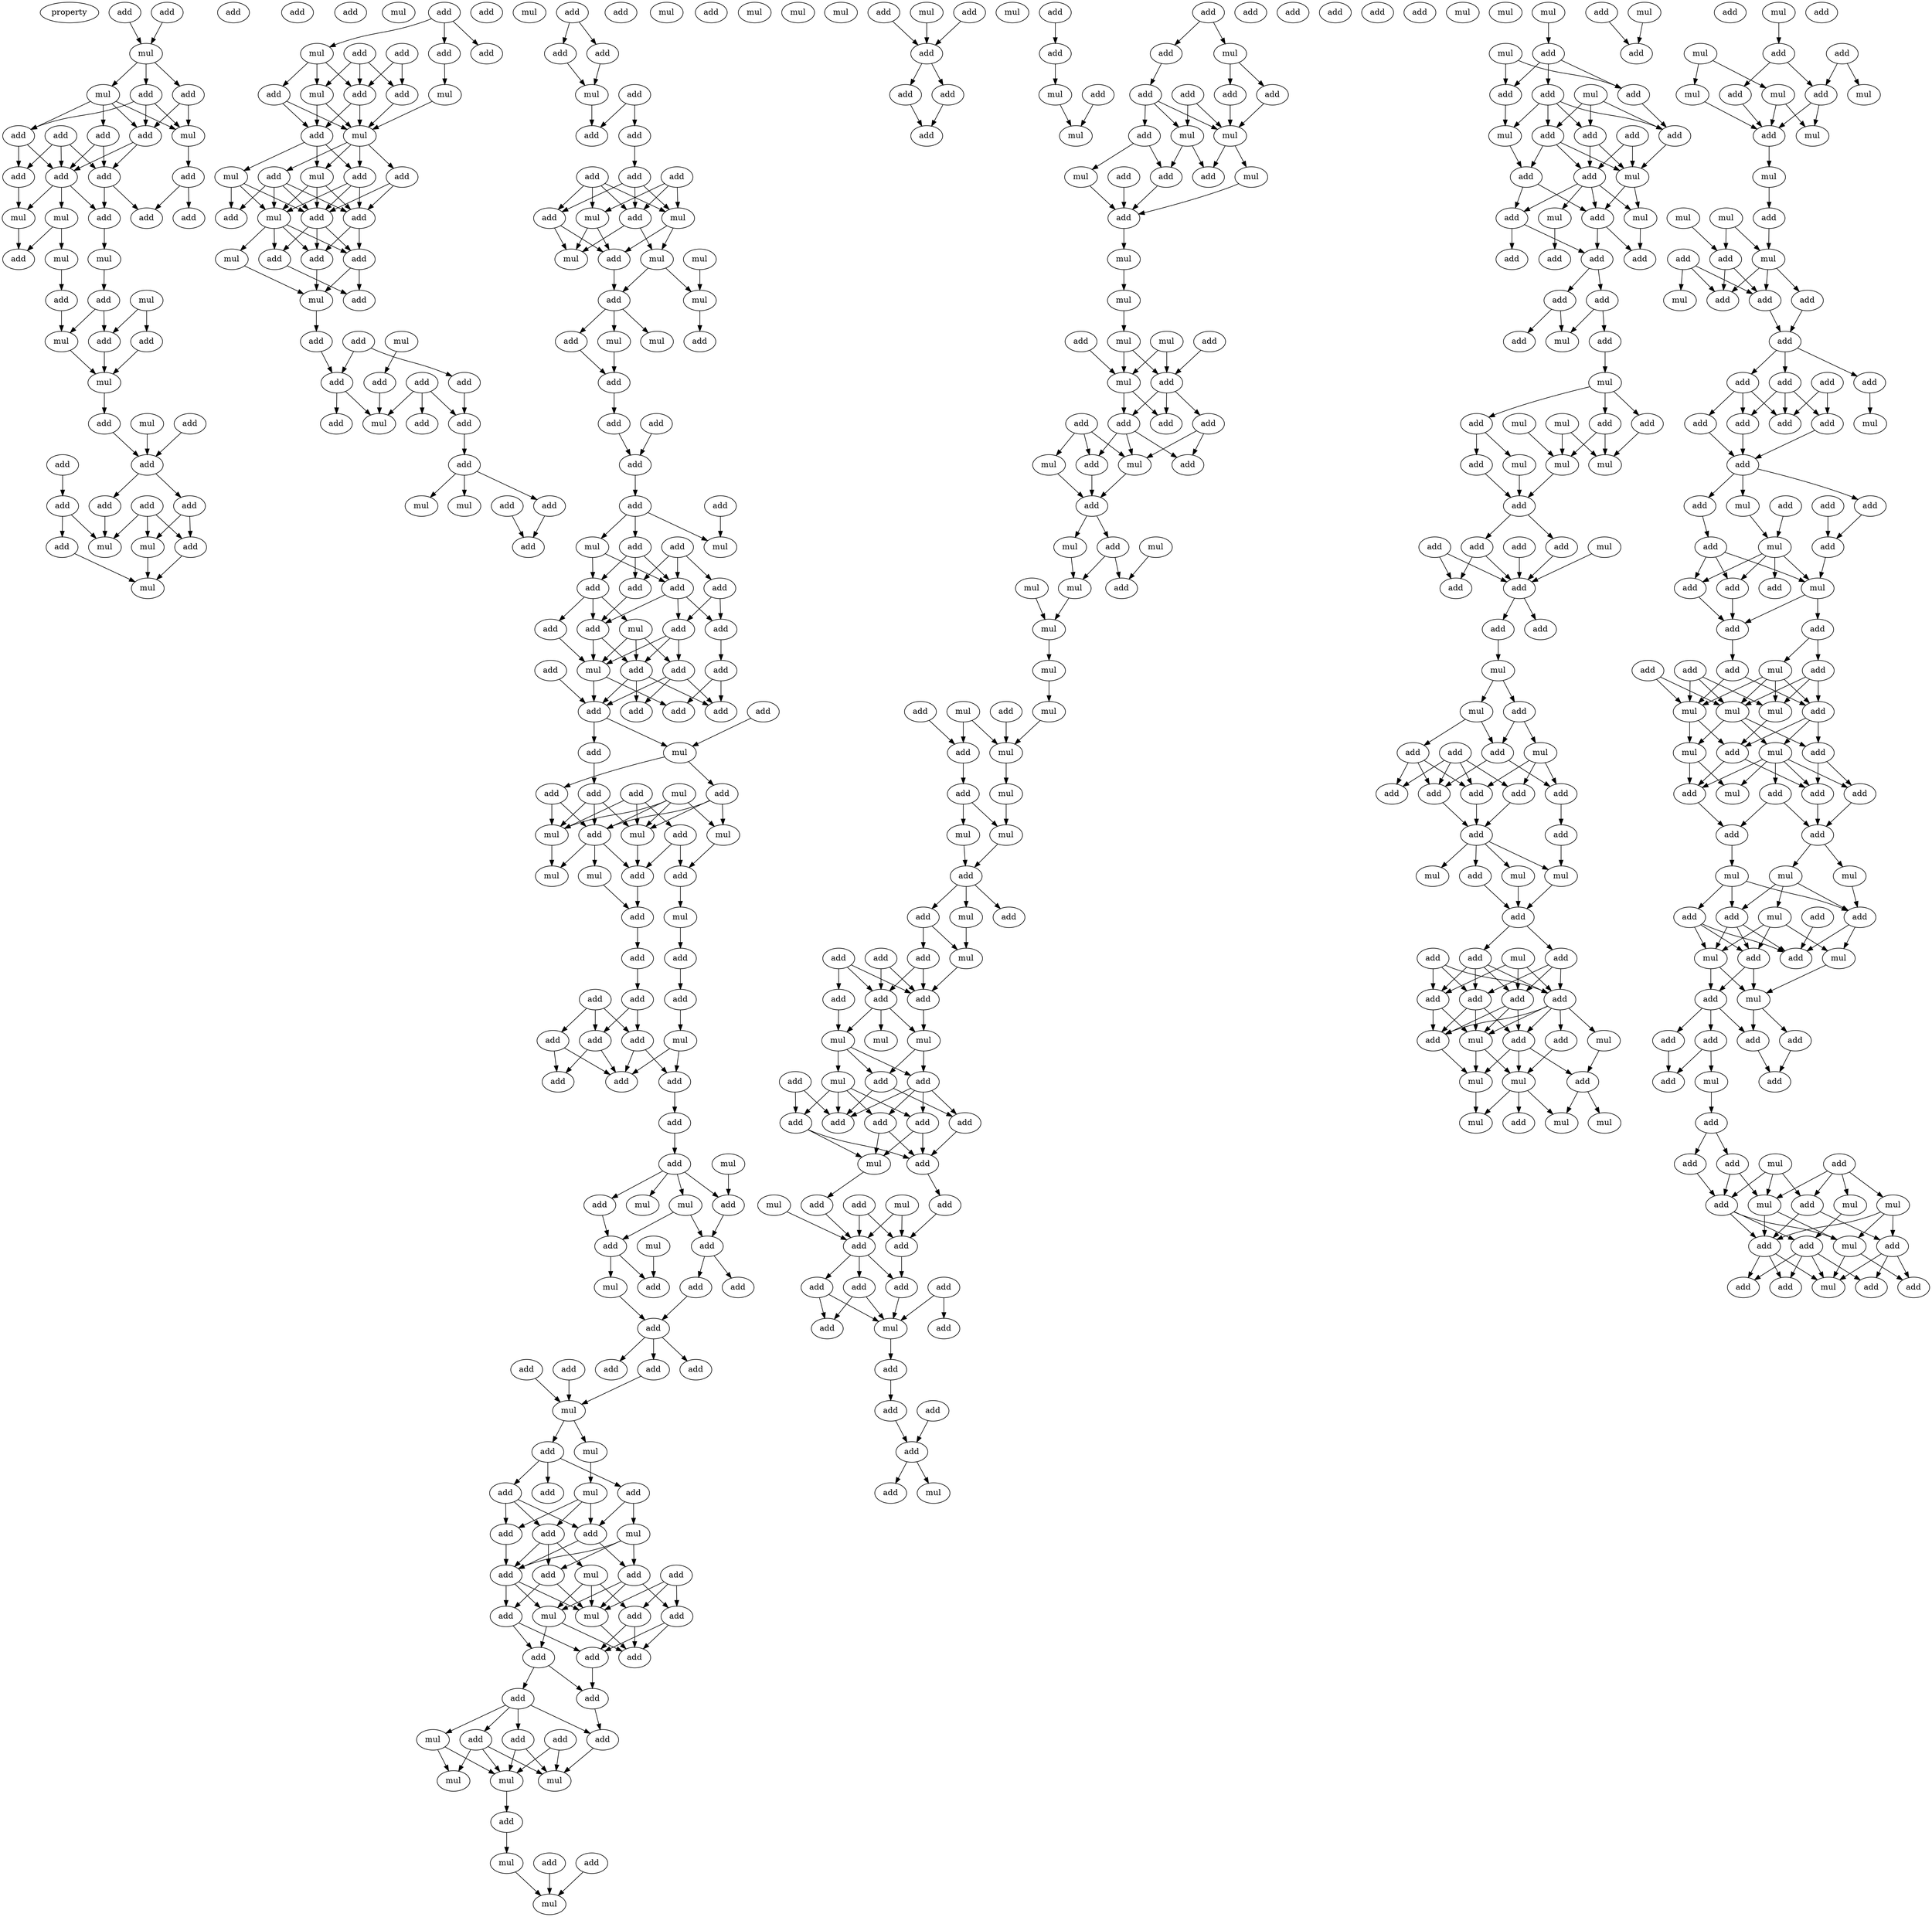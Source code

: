 digraph {
    node [fontcolor=black]
    property [mul=2,lf=2.0]
    0 [ label = add ];
    1 [ label = add ];
    2 [ label = add ];
    3 [ label = add ];
    4 [ label = mul ];
    5 [ label = mul ];
    6 [ label = add ];
    7 [ label = add ];
    8 [ label = add ];
    9 [ label = add ];
    10 [ label = add ];
    11 [ label = add ];
    12 [ label = mul ];
    13 [ label = add ];
    14 [ label = add ];
    15 [ label = add ];
    16 [ label = add ];
    17 [ label = add ];
    18 [ label = mul ];
    19 [ label = add ];
    20 [ label = mul ];
    21 [ label = add ];
    22 [ label = mul ];
    23 [ label = mul ];
    24 [ label = add ];
    25 [ label = add ];
    26 [ label = add ];
    27 [ label = mul ];
    28 [ label = add ];
    29 [ label = add ];
    30 [ label = mul ];
    31 [ label = add ];
    32 [ label = mul ];
    33 [ label = mul ];
    34 [ label = mul ];
    35 [ label = add ];
    36 [ label = add ];
    37 [ label = add ];
    38 [ label = add ];
    39 [ label = add ];
    40 [ label = add ];
    41 [ label = add ];
    42 [ label = add ];
    43 [ label = add ];
    44 [ label = add ];
    45 [ label = mul ];
    46 [ label = mul ];
    47 [ label = mul ];
    48 [ label = add ];
    49 [ label = add ];
    50 [ label = mul ];
    51 [ label = add ];
    52 [ label = add ];
    53 [ label = add ];
    54 [ label = add ];
    55 [ label = add ];
    56 [ label = mul ];
    57 [ label = add ];
    58 [ label = mul ];
    59 [ label = mul ];
    60 [ label = add ];
    61 [ label = mul ];
    62 [ label = add ];
    63 [ label = add ];
    64 [ label = add ];
    65 [ label = mul ];
    66 [ label = add ];
    67 [ label = add ];
    68 [ label = add ];
    69 [ label = mul ];
    70 [ label = add ];
    71 [ label = add ];
    72 [ label = mul ];
    73 [ label = add ];
    74 [ label = mul ];
    75 [ label = add ];
    76 [ label = add ];
    77 [ label = mul ];
    78 [ label = add ];
    79 [ label = add ];
    80 [ label = add ];
    81 [ label = add ];
    82 [ label = add ];
    83 [ label = add ];
    84 [ label = add ];
    85 [ label = mul ];
    86 [ label = add ];
    87 [ label = add ];
    88 [ label = add ];
    89 [ label = add ];
    90 [ label = mul ];
    91 [ label = mul ];
    92 [ label = add ];
    93 [ label = add ];
    94 [ label = mul ];
    95 [ label = add ];
    96 [ label = add ];
    97 [ label = add ];
    98 [ label = add ];
    99 [ label = add ];
    100 [ label = mul ];
    101 [ label = add ];
    102 [ label = add ];
    103 [ label = add ];
    104 [ label = add ];
    105 [ label = add ];
    106 [ label = mul ];
    107 [ label = add ];
    108 [ label = add ];
    109 [ label = mul ];
    110 [ label = mul ];
    111 [ label = mul ];
    112 [ label = mul ];
    113 [ label = add ];
    114 [ label = add ];
    115 [ label = mul ];
    116 [ label = mul ];
    117 [ label = add ];
    118 [ label = mul ];
    119 [ label = add ];
    120 [ label = add ];
    121 [ label = add ];
    122 [ label = mul ];
    123 [ label = add ];
    124 [ label = add ];
    125 [ label = add ];
    126 [ label = add ];
    127 [ label = add ];
    128 [ label = add ];
    129 [ label = mul ];
    130 [ label = mul ];
    131 [ label = add ];
    132 [ label = add ];
    133 [ label = add ];
    134 [ label = add ];
    135 [ label = add ];
    136 [ label = add ];
    137 [ label = add ];
    138 [ label = add ];
    139 [ label = mul ];
    140 [ label = mul ];
    141 [ label = add ];
    142 [ label = add ];
    143 [ label = add ];
    144 [ label = add ];
    145 [ label = add ];
    146 [ label = add ];
    147 [ label = add ];
    148 [ label = add ];
    149 [ label = add ];
    150 [ label = add ];
    151 [ label = mul ];
    152 [ label = add ];
    153 [ label = add ];
    154 [ label = add ];
    155 [ label = mul ];
    156 [ label = add ];
    157 [ label = mul ];
    158 [ label = add ];
    159 [ label = add ];
    160 [ label = mul ];
    161 [ label = mul ];
    162 [ label = add ];
    163 [ label = mul ];
    164 [ label = mul ];
    165 [ label = add ];
    166 [ label = add ];
    167 [ label = mul ];
    168 [ label = add ];
    169 [ label = add ];
    170 [ label = add ];
    171 [ label = add ];
    172 [ label = add ];
    173 [ label = add ];
    174 [ label = add ];
    175 [ label = mul ];
    176 [ label = add ];
    177 [ label = add ];
    178 [ label = mul ];
    179 [ label = add ];
    180 [ label = add ];
    181 [ label = add ];
    182 [ label = add ];
    183 [ label = mul ];
    184 [ label = add ];
    185 [ label = add ];
    186 [ label = mul ];
    187 [ label = mul ];
    188 [ label = add ];
    189 [ label = mul ];
    190 [ label = add ];
    191 [ label = add ];
    192 [ label = mul ];
    193 [ label = add ];
    194 [ label = add ];
    195 [ label = add ];
    196 [ label = add ];
    197 [ label = add ];
    198 [ label = add ];
    199 [ label = add ];
    200 [ label = add ];
    201 [ label = add ];
    202 [ label = mul ];
    203 [ label = mul ];
    204 [ label = add ];
    205 [ label = add ];
    206 [ label = mul ];
    207 [ label = add ];
    208 [ label = add ];
    209 [ label = add ];
    210 [ label = add ];
    211 [ label = add ];
    212 [ label = mul ];
    213 [ label = add ];
    214 [ label = add ];
    215 [ label = add ];
    216 [ label = add ];
    217 [ label = mul ];
    218 [ label = add ];
    219 [ label = add ];
    220 [ label = mul ];
    221 [ label = add ];
    222 [ label = mul ];
    223 [ label = add ];
    224 [ label = add ];
    225 [ label = add ];
    226 [ label = add ];
    227 [ label = add ];
    228 [ label = mul ];
    229 [ label = add ];
    230 [ label = add ];
    231 [ label = add ];
    232 [ label = add ];
    233 [ label = mul ];
    234 [ label = mul ];
    235 [ label = mul ];
    236 [ label = add ];
    237 [ label = mul ];
    238 [ label = mul ];
    239 [ label = add ];
    240 [ label = add ];
    241 [ label = mul ];
    242 [ label = mul ];
    243 [ label = add ];
    244 [ label = mul ];
    245 [ label = mul ];
    246 [ label = add ];
    247 [ label = add ];
    248 [ label = add ];
    249 [ label = add ];
    250 [ label = add ];
    251 [ label = add ];
    252 [ label = add ];
    253 [ label = add ];
    254 [ label = mul ];
    255 [ label = add ];
    256 [ label = mul ];
    257 [ label = mul ];
    258 [ label = add ];
    259 [ label = add ];
    260 [ label = add ];
    261 [ label = add ];
    262 [ label = add ];
    263 [ label = add ];
    264 [ label = mul ];
    265 [ label = mul ];
    266 [ label = add ];
    267 [ label = mul ];
    268 [ label = add ];
    269 [ label = mul ];
    270 [ label = add ];
    271 [ label = add ];
    272 [ label = mul ];
    273 [ label = mul ];
    274 [ label = add ];
    275 [ label = add ];
    276 [ label = mul ];
    277 [ label = mul ];
    278 [ label = mul ];
    279 [ label = add ];
    280 [ label = add ];
    281 [ label = add ];
    282 [ label = add ];
    283 [ label = add ];
    284 [ label = mul ];
    285 [ label = add ];
    286 [ label = mul ];
    287 [ label = add ];
    288 [ label = add ];
    289 [ label = add ];
    290 [ label = add ];
    291 [ label = mul ];
    292 [ label = mul ];
    293 [ label = mul ];
    294 [ label = add ];
    295 [ label = add ];
    296 [ label = mul ];
    297 [ label = mul ];
    298 [ label = add ];
    299 [ label = mul ];
    300 [ label = add ];
    301 [ label = mul ];
    302 [ label = mul ];
    303 [ label = add ];
    304 [ label = mul ];
    305 [ label = add ];
    306 [ label = mul ];
    307 [ label = add ];
    308 [ label = mul ];
    309 [ label = mul ];
    310 [ label = add ];
    311 [ label = add ];
    312 [ label = mul ];
    313 [ label = add ];
    314 [ label = add ];
    315 [ label = mul ];
    316 [ label = add ];
    317 [ label = add ];
    318 [ label = add ];
    319 [ label = add ];
    320 [ label = add ];
    321 [ label = add ];
    322 [ label = mul ];
    323 [ label = mul ];
    324 [ label = mul ];
    325 [ label = add ];
    326 [ label = mul ];
    327 [ label = add ];
    328 [ label = add ];
    329 [ label = add ];
    330 [ label = add ];
    331 [ label = add ];
    332 [ label = add ];
    333 [ label = add ];
    334 [ label = add ];
    335 [ label = mul ];
    336 [ label = add ];
    337 [ label = add ];
    338 [ label = mul ];
    339 [ label = add ];
    340 [ label = mul ];
    341 [ label = add ];
    342 [ label = add ];
    343 [ label = add ];
    344 [ label = add ];
    345 [ label = add ];
    346 [ label = add ];
    347 [ label = add ];
    348 [ label = mul ];
    349 [ label = add ];
    350 [ label = add ];
    351 [ label = add ];
    352 [ label = add ];
    353 [ label = mul ];
    354 [ label = add ];
    355 [ label = add ];
    356 [ label = add ];
    357 [ label = mul ];
    358 [ label = mul ];
    359 [ label = mul ];
    360 [ label = add ];
    361 [ label = mul ];
    362 [ label = add ];
    363 [ label = add ];
    364 [ label = mul ];
    365 [ label = add ];
    366 [ label = mul ];
    367 [ label = add ];
    368 [ label = add ];
    369 [ label = add ];
    370 [ label = add ];
    371 [ label = add ];
    372 [ label = mul ];
    373 [ label = add ];
    374 [ label = add ];
    375 [ label = add ];
    376 [ label = mul ];
    377 [ label = mul ];
    378 [ label = add ];
    379 [ label = add ];
    380 [ label = add ];
    381 [ label = add ];
    382 [ label = add ];
    383 [ label = add ];
    384 [ label = add ];
    385 [ label = add ];
    386 [ label = mul ];
    387 [ label = add ];
    388 [ label = mul ];
    389 [ label = mul ];
    390 [ label = add ];
    391 [ label = add ];
    392 [ label = add ];
    393 [ label = mul ];
    394 [ label = mul ];
    395 [ label = add ];
    396 [ label = mul ];
    397 [ label = mul ];
    398 [ label = mul ];
    399 [ label = add ];
    400 [ label = add ];
    401 [ label = add ];
    402 [ label = add ];
    403 [ label = add ];
    404 [ label = add ];
    405 [ label = mul ];
    406 [ label = add ];
    407 [ label = add ];
    408 [ label = add ];
    409 [ label = add ];
    410 [ label = mul ];
    411 [ label = mul ];
    412 [ label = add ];
    413 [ label = add ];
    414 [ label = mul ];
    415 [ label = add ];
    416 [ label = add ];
    417 [ label = add ];
    418 [ label = add ];
    419 [ label = add ];
    420 [ label = add ];
    421 [ label = add ];
    422 [ label = add ];
    423 [ label = add ];
    424 [ label = mul ];
    425 [ label = add ];
    426 [ label = mul ];
    427 [ label = mul ];
    428 [ label = add ];
    429 [ label = add ];
    430 [ label = add ];
    431 [ label = add ];
    432 [ label = add ];
    433 [ label = mul ];
    434 [ label = add ];
    435 [ label = add ];
    436 [ label = add ];
    437 [ label = add ];
    438 [ label = add ];
    439 [ label = mul ];
    440 [ label = add ];
    441 [ label = mul ];
    442 [ label = add ];
    443 [ label = mul ];
    444 [ label = add ];
    445 [ label = mul ];
    446 [ label = add ];
    447 [ label = mul ];
    448 [ label = mul ];
    449 [ label = mul ];
    450 [ label = mul ];
    451 [ label = add ];
    452 [ label = mul ];
    453 [ label = add ];
    454 [ label = add ];
    455 [ label = mul ];
    456 [ label = add ];
    457 [ label = mul ];
    458 [ label = mul ];
    459 [ label = add ];
    460 [ label = mul ];
    461 [ label = mul ];
    462 [ label = add ];
    463 [ label = mul ];
    464 [ label = mul ];
    465 [ label = add ];
    466 [ label = add ];
    467 [ label = mul ];
    468 [ label = add ];
    469 [ label = add ];
    470 [ label = add ];
    471 [ label = mul ];
    472 [ label = add ];
    473 [ label = add ];
    474 [ label = add ];
    475 [ label = add ];
    476 [ label = add ];
    477 [ label = add ];
    478 [ label = add ];
    479 [ label = mul ];
    480 [ label = add ];
    481 [ label = add ];
    482 [ label = add ];
    483 [ label = add ];
    484 [ label = add ];
    485 [ label = add ];
    486 [ label = mul ];
    487 [ label = add ];
    488 [ label = add ];
    489 [ label = add ];
    490 [ label = mul ];
    491 [ label = add ];
    492 [ label = mul ];
    493 [ label = add ];
    494 [ label = add ];
    495 [ label = add ];
    496 [ label = add ];
    497 [ label = add ];
    498 [ label = add ];
    499 [ label = add ];
    500 [ label = mul ];
    501 [ label = add ];
    502 [ label = add ];
    503 [ label = mul ];
    504 [ label = mul ];
    505 [ label = mul ];
    506 [ label = add ];
    507 [ label = add ];
    508 [ label = add ];
    509 [ label = mul ];
    510 [ label = mul ];
    511 [ label = add ];
    512 [ label = add ];
    513 [ label = mul ];
    514 [ label = add ];
    515 [ label = add ];
    516 [ label = add ];
    517 [ label = add ];
    518 [ label = mul ];
    519 [ label = mul ];
    520 [ label = mul ];
    521 [ label = mul ];
    522 [ label = add ];
    523 [ label = add ];
    524 [ label = add ];
    525 [ label = add ];
    526 [ label = mul ];
    527 [ label = add ];
    528 [ label = mul ];
    529 [ label = add ];
    530 [ label = mul ];
    531 [ label = add ];
    532 [ label = add ];
    533 [ label = add ];
    534 [ label = add ];
    535 [ label = add ];
    536 [ label = add ];
    537 [ label = mul ];
    538 [ label = add ];
    539 [ label = add ];
    540 [ label = mul ];
    541 [ label = add ];
    542 [ label = add ];
    543 [ label = add ];
    544 [ label = mul ];
    545 [ label = add ];
    546 [ label = mul ];
    547 [ label = mul ];
    548 [ label = add ];
    549 [ label = mul ];
    550 [ label = add ];
    551 [ label = add ];
    552 [ label = add ];
    553 [ label = add ];
    554 [ label = add ];
    555 [ label = mul ];
    556 [ label = add ];
    557 [ label = add ];
    0 -> 4 [ name = 0 ];
    2 -> 4 [ name = 1 ];
    4 -> 5 [ name = 2 ];
    4 -> 6 [ name = 3 ];
    4 -> 7 [ name = 4 ];
    5 -> 9 [ name = 5 ];
    5 -> 10 [ name = 6 ];
    5 -> 11 [ name = 7 ];
    5 -> 12 [ name = 8 ];
    6 -> 10 [ name = 9 ];
    6 -> 11 [ name = 10 ];
    6 -> 12 [ name = 11 ];
    7 -> 11 [ name = 12 ];
    7 -> 12 [ name = 13 ];
    8 -> 13 [ name = 14 ];
    8 -> 14 [ name = 15 ];
    8 -> 16 [ name = 16 ];
    9 -> 13 [ name = 17 ];
    9 -> 14 [ name = 18 ];
    10 -> 13 [ name = 19 ];
    10 -> 16 [ name = 20 ];
    11 -> 13 [ name = 21 ];
    11 -> 14 [ name = 22 ];
    12 -> 15 [ name = 23 ];
    13 -> 17 [ name = 24 ];
    13 -> 18 [ name = 25 ];
    13 -> 20 [ name = 26 ];
    14 -> 17 [ name = 27 ];
    14 -> 21 [ name = 28 ];
    15 -> 19 [ name = 29 ];
    15 -> 21 [ name = 30 ];
    16 -> 18 [ name = 31 ];
    17 -> 22 [ name = 32 ];
    18 -> 24 [ name = 33 ];
    20 -> 23 [ name = 34 ];
    20 -> 24 [ name = 35 ];
    22 -> 25 [ name = 36 ];
    23 -> 26 [ name = 37 ];
    25 -> 29 [ name = 38 ];
    25 -> 30 [ name = 39 ];
    26 -> 30 [ name = 40 ];
    27 -> 28 [ name = 41 ];
    27 -> 29 [ name = 42 ];
    28 -> 32 [ name = 43 ];
    29 -> 32 [ name = 44 ];
    30 -> 32 [ name = 45 ];
    32 -> 36 [ name = 46 ];
    34 -> 37 [ name = 47 ];
    35 -> 37 [ name = 48 ];
    36 -> 37 [ name = 49 ];
    37 -> 40 [ name = 50 ];
    37 -> 41 [ name = 51 ];
    38 -> 42 [ name = 52 ];
    39 -> 43 [ name = 53 ];
    39 -> 45 [ name = 54 ];
    39 -> 46 [ name = 55 ];
    40 -> 45 [ name = 56 ];
    41 -> 43 [ name = 57 ];
    41 -> 46 [ name = 58 ];
    42 -> 44 [ name = 59 ];
    42 -> 45 [ name = 60 ];
    43 -> 47 [ name = 61 ];
    44 -> 47 [ name = 62 ];
    46 -> 47 [ name = 63 ];
    48 -> 50 [ name = 64 ];
    48 -> 51 [ name = 65 ];
    48 -> 53 [ name = 66 ];
    49 -> 55 [ name = 67 ];
    49 -> 56 [ name = 68 ];
    49 -> 57 [ name = 69 ];
    50 -> 54 [ name = 70 ];
    50 -> 56 [ name = 71 ];
    50 -> 57 [ name = 72 ];
    52 -> 55 [ name = 73 ];
    52 -> 57 [ name = 74 ];
    53 -> 58 [ name = 75 ];
    54 -> 59 [ name = 76 ];
    54 -> 60 [ name = 77 ];
    55 -> 59 [ name = 78 ];
    56 -> 59 [ name = 79 ];
    56 -> 60 [ name = 80 ];
    57 -> 59 [ name = 81 ];
    57 -> 60 [ name = 82 ];
    58 -> 59 [ name = 83 ];
    59 -> 61 [ name = 84 ];
    59 -> 62 [ name = 85 ];
    59 -> 63 [ name = 86 ];
    59 -> 64 [ name = 87 ];
    60 -> 61 [ name = 88 ];
    60 -> 63 [ name = 89 ];
    60 -> 65 [ name = 90 ];
    61 -> 66 [ name = 91 ];
    61 -> 67 [ name = 92 ];
    61 -> 69 [ name = 93 ];
    62 -> 66 [ name = 94 ];
    62 -> 67 [ name = 95 ];
    63 -> 66 [ name = 96 ];
    63 -> 67 [ name = 97 ];
    63 -> 69 [ name = 98 ];
    64 -> 66 [ name = 99 ];
    64 -> 67 [ name = 100 ];
    64 -> 68 [ name = 101 ];
    64 -> 69 [ name = 102 ];
    65 -> 67 [ name = 103 ];
    65 -> 68 [ name = 104 ];
    65 -> 69 [ name = 105 ];
    66 -> 70 [ name = 106 ];
    66 -> 71 [ name = 107 ];
    67 -> 70 [ name = 108 ];
    67 -> 71 [ name = 109 ];
    67 -> 73 [ name = 110 ];
    69 -> 70 [ name = 111 ];
    69 -> 71 [ name = 112 ];
    69 -> 72 [ name = 113 ];
    69 -> 73 [ name = 114 ];
    70 -> 74 [ name = 115 ];
    71 -> 74 [ name = 116 ];
    71 -> 75 [ name = 117 ];
    72 -> 74 [ name = 118 ];
    73 -> 75 [ name = 119 ];
    74 -> 76 [ name = 120 ];
    76 -> 80 [ name = 121 ];
    77 -> 82 [ name = 122 ];
    79 -> 80 [ name = 123 ];
    79 -> 83 [ name = 124 ];
    80 -> 84 [ name = 125 ];
    80 -> 85 [ name = 126 ];
    81 -> 85 [ name = 127 ];
    81 -> 86 [ name = 128 ];
    81 -> 87 [ name = 129 ];
    82 -> 85 [ name = 130 ];
    83 -> 87 [ name = 131 ];
    87 -> 88 [ name = 132 ];
    88 -> 90 [ name = 133 ];
    88 -> 91 [ name = 134 ];
    88 -> 92 [ name = 135 ];
    89 -> 93 [ name = 136 ];
    92 -> 93 [ name = 137 ];
    95 -> 97 [ name = 138 ];
    95 -> 98 [ name = 139 ];
    97 -> 100 [ name = 140 ];
    98 -> 100 [ name = 141 ];
    99 -> 101 [ name = 142 ];
    99 -> 102 [ name = 143 ];
    100 -> 101 [ name = 144 ];
    102 -> 103 [ name = 145 ];
    103 -> 107 [ name = 146 ];
    103 -> 108 [ name = 147 ];
    103 -> 109 [ name = 148 ];
    104 -> 106 [ name = 149 ];
    104 -> 107 [ name = 150 ];
    104 -> 109 [ name = 151 ];
    105 -> 106 [ name = 152 ];
    105 -> 107 [ name = 153 ];
    105 -> 108 [ name = 154 ];
    105 -> 109 [ name = 155 ];
    106 -> 111 [ name = 156 ];
    106 -> 113 [ name = 157 ];
    107 -> 110 [ name = 158 ];
    107 -> 111 [ name = 159 ];
    108 -> 111 [ name = 160 ];
    108 -> 113 [ name = 161 ];
    109 -> 110 [ name = 162 ];
    109 -> 113 [ name = 163 ];
    110 -> 114 [ name = 164 ];
    110 -> 115 [ name = 165 ];
    112 -> 115 [ name = 166 ];
    113 -> 114 [ name = 167 ];
    114 -> 116 [ name = 168 ];
    114 -> 117 [ name = 169 ];
    114 -> 118 [ name = 170 ];
    115 -> 119 [ name = 171 ];
    117 -> 120 [ name = 172 ];
    118 -> 120 [ name = 173 ];
    120 -> 123 [ name = 174 ];
    121 -> 124 [ name = 175 ];
    123 -> 124 [ name = 176 ];
    124 -> 125 [ name = 177 ];
    125 -> 128 [ name = 178 ];
    125 -> 129 [ name = 179 ];
    125 -> 130 [ name = 180 ];
    126 -> 129 [ name = 181 ];
    127 -> 131 [ name = 182 ];
    127 -> 133 [ name = 183 ];
    127 -> 134 [ name = 184 ];
    128 -> 132 [ name = 185 ];
    128 -> 133 [ name = 186 ];
    128 -> 134 [ name = 187 ];
    130 -> 132 [ name = 188 ];
    130 -> 134 [ name = 189 ];
    131 -> 136 [ name = 190 ];
    131 -> 138 [ name = 191 ];
    132 -> 135 [ name = 192 ];
    132 -> 137 [ name = 193 ];
    132 -> 139 [ name = 194 ];
    133 -> 135 [ name = 195 ];
    134 -> 135 [ name = 196 ];
    134 -> 136 [ name = 197 ];
    134 -> 138 [ name = 198 ];
    135 -> 140 [ name = 199 ];
    135 -> 142 [ name = 200 ];
    136 -> 140 [ name = 201 ];
    136 -> 141 [ name = 202 ];
    136 -> 142 [ name = 203 ];
    137 -> 140 [ name = 204 ];
    138 -> 143 [ name = 205 ];
    139 -> 140 [ name = 206 ];
    139 -> 141 [ name = 207 ];
    139 -> 142 [ name = 208 ];
    140 -> 146 [ name = 209 ];
    140 -> 148 [ name = 210 ];
    141 -> 145 [ name = 211 ];
    141 -> 148 [ name = 212 ];
    141 -> 149 [ name = 213 ];
    142 -> 145 [ name = 214 ];
    142 -> 148 [ name = 215 ];
    142 -> 149 [ name = 216 ];
    143 -> 145 [ name = 217 ];
    143 -> 146 [ name = 218 ];
    144 -> 148 [ name = 219 ];
    147 -> 151 [ name = 220 ];
    148 -> 150 [ name = 221 ];
    148 -> 151 [ name = 222 ];
    150 -> 156 [ name = 223 ];
    151 -> 153 [ name = 224 ];
    151 -> 154 [ name = 225 ];
    152 -> 157 [ name = 226 ];
    152 -> 159 [ name = 227 ];
    152 -> 161 [ name = 228 ];
    153 -> 158 [ name = 229 ];
    153 -> 161 [ name = 230 ];
    154 -> 157 [ name = 231 ];
    154 -> 158 [ name = 232 ];
    154 -> 160 [ name = 233 ];
    155 -> 157 [ name = 234 ];
    155 -> 158 [ name = 235 ];
    155 -> 160 [ name = 236 ];
    155 -> 161 [ name = 237 ];
    156 -> 157 [ name = 238 ];
    156 -> 158 [ name = 239 ];
    156 -> 161 [ name = 240 ];
    157 -> 162 [ name = 241 ];
    158 -> 162 [ name = 242 ];
    158 -> 163 [ name = 243 ];
    158 -> 164 [ name = 244 ];
    159 -> 162 [ name = 245 ];
    159 -> 165 [ name = 246 ];
    160 -> 165 [ name = 247 ];
    161 -> 164 [ name = 248 ];
    162 -> 166 [ name = 249 ];
    163 -> 166 [ name = 250 ];
    165 -> 167 [ name = 251 ];
    166 -> 170 [ name = 252 ];
    167 -> 168 [ name = 253 ];
    168 -> 172 [ name = 254 ];
    170 -> 171 [ name = 255 ];
    171 -> 174 [ name = 256 ];
    171 -> 177 [ name = 257 ];
    172 -> 175 [ name = 258 ];
    173 -> 174 [ name = 259 ];
    173 -> 176 [ name = 260 ];
    173 -> 177 [ name = 261 ];
    174 -> 179 [ name = 262 ];
    174 -> 181 [ name = 263 ];
    175 -> 179 [ name = 264 ];
    175 -> 180 [ name = 265 ];
    176 -> 179 [ name = 266 ];
    176 -> 181 [ name = 267 ];
    177 -> 179 [ name = 268 ];
    177 -> 180 [ name = 269 ];
    180 -> 182 [ name = 270 ];
    182 -> 184 [ name = 271 ];
    183 -> 188 [ name = 272 ];
    184 -> 185 [ name = 273 ];
    184 -> 186 [ name = 274 ];
    184 -> 187 [ name = 275 ];
    184 -> 188 [ name = 276 ];
    185 -> 191 [ name = 277 ];
    186 -> 190 [ name = 278 ];
    186 -> 191 [ name = 279 ];
    188 -> 190 [ name = 280 ];
    189 -> 193 [ name = 281 ];
    190 -> 194 [ name = 282 ];
    190 -> 195 [ name = 283 ];
    191 -> 192 [ name = 284 ];
    191 -> 193 [ name = 285 ];
    192 -> 196 [ name = 286 ];
    194 -> 196 [ name = 287 ];
    196 -> 197 [ name = 288 ];
    196 -> 198 [ name = 289 ];
    196 -> 199 [ name = 290 ];
    198 -> 202 [ name = 291 ];
    200 -> 202 [ name = 292 ];
    201 -> 202 [ name = 293 ];
    202 -> 203 [ name = 294 ];
    202 -> 204 [ name = 295 ];
    203 -> 206 [ name = 296 ];
    204 -> 205 [ name = 297 ];
    204 -> 207 [ name = 298 ];
    204 -> 208 [ name = 299 ];
    205 -> 209 [ name = 300 ];
    205 -> 210 [ name = 301 ];
    205 -> 211 [ name = 302 ];
    206 -> 209 [ name = 303 ];
    206 -> 210 [ name = 304 ];
    206 -> 211 [ name = 305 ];
    208 -> 211 [ name = 306 ];
    208 -> 212 [ name = 307 ];
    209 -> 214 [ name = 308 ];
    210 -> 214 [ name = 309 ];
    210 -> 215 [ name = 310 ];
    210 -> 217 [ name = 311 ];
    211 -> 214 [ name = 312 ];
    211 -> 216 [ name = 313 ];
    212 -> 214 [ name = 314 ];
    212 -> 215 [ name = 315 ];
    212 -> 216 [ name = 316 ];
    213 -> 218 [ name = 317 ];
    213 -> 219 [ name = 318 ];
    213 -> 220 [ name = 319 ];
    214 -> 220 [ name = 320 ];
    214 -> 221 [ name = 321 ];
    214 -> 222 [ name = 322 ];
    215 -> 220 [ name = 323 ];
    215 -> 221 [ name = 324 ];
    216 -> 218 [ name = 325 ];
    216 -> 220 [ name = 326 ];
    216 -> 222 [ name = 327 ];
    217 -> 219 [ name = 328 ];
    217 -> 220 [ name = 329 ];
    217 -> 222 [ name = 330 ];
    218 -> 223 [ name = 331 ];
    218 -> 224 [ name = 332 ];
    219 -> 223 [ name = 333 ];
    219 -> 224 [ name = 334 ];
    220 -> 224 [ name = 335 ];
    221 -> 223 [ name = 336 ];
    221 -> 225 [ name = 337 ];
    222 -> 224 [ name = 338 ];
    222 -> 225 [ name = 339 ];
    223 -> 227 [ name = 340 ];
    225 -> 226 [ name = 341 ];
    225 -> 227 [ name = 342 ];
    226 -> 228 [ name = 343 ];
    226 -> 229 [ name = 344 ];
    226 -> 231 [ name = 345 ];
    226 -> 232 [ name = 346 ];
    227 -> 232 [ name = 347 ];
    228 -> 233 [ name = 348 ];
    228 -> 234 [ name = 349 ];
    229 -> 233 [ name = 350 ];
    229 -> 234 [ name = 351 ];
    229 -> 235 [ name = 352 ];
    230 -> 234 [ name = 353 ];
    230 -> 235 [ name = 354 ];
    231 -> 234 [ name = 355 ];
    231 -> 235 [ name = 356 ];
    232 -> 235 [ name = 357 ];
    234 -> 236 [ name = 358 ];
    236 -> 241 [ name = 359 ];
    239 -> 242 [ name = 360 ];
    240 -> 242 [ name = 361 ];
    241 -> 242 [ name = 362 ];
    243 -> 247 [ name = 363 ];
    244 -> 247 [ name = 364 ];
    246 -> 247 [ name = 365 ];
    247 -> 248 [ name = 366 ];
    247 -> 249 [ name = 367 ];
    248 -> 251 [ name = 368 ];
    249 -> 251 [ name = 369 ];
    250 -> 252 [ name = 370 ];
    252 -> 254 [ name = 371 ];
    253 -> 256 [ name = 372 ];
    254 -> 256 [ name = 373 ];
    255 -> 257 [ name = 374 ];
    255 -> 258 [ name = 375 ];
    257 -> 259 [ name = 376 ];
    257 -> 262 [ name = 377 ];
    258 -> 261 [ name = 378 ];
    259 -> 265 [ name = 379 ];
    260 -> 264 [ name = 380 ];
    260 -> 265 [ name = 381 ];
    261 -> 263 [ name = 382 ];
    261 -> 264 [ name = 383 ];
    261 -> 265 [ name = 384 ];
    262 -> 265 [ name = 385 ];
    263 -> 268 [ name = 386 ];
    263 -> 269 [ name = 387 ];
    264 -> 268 [ name = 388 ];
    264 -> 270 [ name = 389 ];
    265 -> 267 [ name = 390 ];
    265 -> 270 [ name = 391 ];
    266 -> 271 [ name = 392 ];
    267 -> 271 [ name = 393 ];
    268 -> 271 [ name = 394 ];
    269 -> 271 [ name = 395 ];
    271 -> 272 [ name = 396 ];
    272 -> 273 [ name = 397 ];
    273 -> 277 [ name = 398 ];
    274 -> 279 [ name = 399 ];
    275 -> 278 [ name = 400 ];
    276 -> 278 [ name = 401 ];
    276 -> 279 [ name = 402 ];
    277 -> 278 [ name = 403 ];
    277 -> 279 [ name = 404 ];
    278 -> 282 [ name = 405 ];
    278 -> 283 [ name = 406 ];
    279 -> 280 [ name = 407 ];
    279 -> 282 [ name = 408 ];
    279 -> 283 [ name = 409 ];
    280 -> 284 [ name = 410 ];
    280 -> 287 [ name = 411 ];
    281 -> 284 [ name = 412 ];
    281 -> 285 [ name = 413 ];
    281 -> 286 [ name = 414 ];
    282 -> 284 [ name = 415 ];
    282 -> 285 [ name = 416 ];
    282 -> 287 [ name = 417 ];
    284 -> 289 [ name = 418 ];
    285 -> 289 [ name = 419 ];
    286 -> 289 [ name = 420 ];
    289 -> 290 [ name = 421 ];
    289 -> 292 [ name = 422 ];
    290 -> 293 [ name = 423 ];
    290 -> 294 [ name = 424 ];
    291 -> 294 [ name = 425 ];
    292 -> 293 [ name = 426 ];
    293 -> 297 [ name = 427 ];
    296 -> 297 [ name = 428 ];
    297 -> 299 [ name = 429 ];
    299 -> 301 [ name = 430 ];
    300 -> 304 [ name = 431 ];
    301 -> 304 [ name = 432 ];
    302 -> 304 [ name = 433 ];
    302 -> 305 [ name = 434 ];
    303 -> 305 [ name = 435 ];
    304 -> 306 [ name = 436 ];
    305 -> 307 [ name = 437 ];
    306 -> 309 [ name = 438 ];
    307 -> 308 [ name = 439 ];
    307 -> 309 [ name = 440 ];
    308 -> 311 [ name = 441 ];
    309 -> 311 [ name = 442 ];
    311 -> 312 [ name = 443 ];
    311 -> 313 [ name = 444 ];
    311 -> 314 [ name = 445 ];
    312 -> 315 [ name = 446 ];
    313 -> 315 [ name = 447 ];
    313 -> 318 [ name = 448 ];
    315 -> 321 [ name = 449 ];
    316 -> 319 [ name = 450 ];
    316 -> 320 [ name = 451 ];
    316 -> 321 [ name = 452 ];
    317 -> 320 [ name = 453 ];
    317 -> 321 [ name = 454 ];
    318 -> 320 [ name = 455 ];
    318 -> 321 [ name = 456 ];
    319 -> 323 [ name = 457 ];
    320 -> 322 [ name = 458 ];
    320 -> 323 [ name = 459 ];
    320 -> 324 [ name = 460 ];
    321 -> 324 [ name = 461 ];
    323 -> 325 [ name = 462 ];
    323 -> 326 [ name = 463 ];
    323 -> 328 [ name = 464 ];
    324 -> 325 [ name = 465 ];
    324 -> 328 [ name = 466 ];
    325 -> 329 [ name = 467 ];
    325 -> 330 [ name = 468 ];
    325 -> 331 [ name = 469 ];
    325 -> 332 [ name = 470 ];
    326 -> 330 [ name = 471 ];
    326 -> 331 [ name = 472 ];
    326 -> 332 [ name = 473 ];
    326 -> 333 [ name = 474 ];
    327 -> 330 [ name = 475 ];
    327 -> 333 [ name = 476 ];
    328 -> 329 [ name = 477 ];
    328 -> 330 [ name = 478 ];
    329 -> 334 [ name = 479 ];
    331 -> 334 [ name = 480 ];
    331 -> 335 [ name = 481 ];
    332 -> 334 [ name = 482 ];
    332 -> 335 [ name = 483 ];
    333 -> 334 [ name = 484 ];
    333 -> 335 [ name = 485 ];
    334 -> 337 [ name = 486 ];
    335 -> 336 [ name = 487 ];
    336 -> 341 [ name = 488 ];
    337 -> 342 [ name = 489 ];
    338 -> 341 [ name = 490 ];
    338 -> 342 [ name = 491 ];
    339 -> 341 [ name = 492 ];
    339 -> 342 [ name = 493 ];
    340 -> 341 [ name = 494 ];
    341 -> 344 [ name = 495 ];
    341 -> 345 [ name = 496 ];
    341 -> 347 [ name = 497 ];
    342 -> 344 [ name = 498 ];
    344 -> 348 [ name = 499 ];
    345 -> 348 [ name = 500 ];
    345 -> 350 [ name = 501 ];
    346 -> 348 [ name = 502 ];
    346 -> 349 [ name = 503 ];
    347 -> 348 [ name = 504 ];
    347 -> 350 [ name = 505 ];
    348 -> 351 [ name = 506 ];
    351 -> 352 [ name = 507 ];
    352 -> 355 [ name = 508 ];
    354 -> 355 [ name = 509 ];
    355 -> 356 [ name = 510 ];
    355 -> 358 [ name = 511 ];
    359 -> 360 [ name = 512 ];
    360 -> 362 [ name = 513 ];
    360 -> 363 [ name = 514 ];
    360 -> 365 [ name = 515 ];
    361 -> 362 [ name = 516 ];
    361 -> 363 [ name = 517 ];
    362 -> 366 [ name = 518 ];
    363 -> 369 [ name = 519 ];
    364 -> 367 [ name = 520 ];
    364 -> 368 [ name = 521 ];
    364 -> 369 [ name = 522 ];
    365 -> 366 [ name = 523 ];
    365 -> 367 [ name = 524 ];
    365 -> 368 [ name = 525 ];
    365 -> 369 [ name = 526 ];
    366 -> 371 [ name = 527 ];
    367 -> 372 [ name = 528 ];
    367 -> 373 [ name = 529 ];
    368 -> 371 [ name = 530 ];
    368 -> 372 [ name = 531 ];
    368 -> 373 [ name = 532 ];
    369 -> 372 [ name = 533 ];
    370 -> 372 [ name = 534 ];
    370 -> 373 [ name = 535 ];
    371 -> 374 [ name = 536 ];
    371 -> 375 [ name = 537 ];
    372 -> 374 [ name = 538 ];
    372 -> 376 [ name = 539 ];
    373 -> 374 [ name = 540 ];
    373 -> 375 [ name = 541 ];
    373 -> 376 [ name = 542 ];
    373 -> 377 [ name = 543 ];
    374 -> 379 [ name = 544 ];
    374 -> 381 [ name = 545 ];
    375 -> 378 [ name = 546 ];
    375 -> 379 [ name = 547 ];
    376 -> 381 [ name = 548 ];
    377 -> 380 [ name = 549 ];
    379 -> 382 [ name = 550 ];
    379 -> 383 [ name = 551 ];
    382 -> 384 [ name = 552 ];
    382 -> 386 [ name = 553 ];
    383 -> 386 [ name = 554 ];
    383 -> 387 [ name = 555 ];
    385 -> 390 [ name = 556 ];
    387 -> 389 [ name = 557 ];
    388 -> 390 [ name = 558 ];
    389 -> 391 [ name = 559 ];
    389 -> 392 [ name = 560 ];
    389 -> 395 [ name = 561 ];
    391 -> 396 [ name = 562 ];
    391 -> 398 [ name = 563 ];
    392 -> 397 [ name = 564 ];
    392 -> 399 [ name = 565 ];
    393 -> 396 [ name = 566 ];
    393 -> 398 [ name = 567 ];
    394 -> 398 [ name = 568 ];
    395 -> 396 [ name = 569 ];
    397 -> 400 [ name = 570 ];
    398 -> 400 [ name = 571 ];
    399 -> 400 [ name = 572 ];
    400 -> 401 [ name = 573 ];
    400 -> 404 [ name = 574 ];
    401 -> 407 [ name = 575 ];
    402 -> 406 [ name = 576 ];
    402 -> 407 [ name = 577 ];
    403 -> 407 [ name = 578 ];
    404 -> 406 [ name = 579 ];
    404 -> 407 [ name = 580 ];
    405 -> 407 [ name = 581 ];
    407 -> 408 [ name = 582 ];
    407 -> 409 [ name = 583 ];
    408 -> 410 [ name = 584 ];
    410 -> 411 [ name = 585 ];
    410 -> 412 [ name = 586 ];
    411 -> 413 [ name = 587 ];
    411 -> 416 [ name = 588 ];
    412 -> 413 [ name = 589 ];
    412 -> 414 [ name = 590 ];
    413 -> 418 [ name = 591 ];
    413 -> 421 [ name = 592 ];
    414 -> 417 [ name = 593 ];
    414 -> 420 [ name = 594 ];
    414 -> 421 [ name = 595 ];
    415 -> 417 [ name = 596 ];
    415 -> 418 [ name = 597 ];
    415 -> 419 [ name = 598 ];
    415 -> 420 [ name = 599 ];
    416 -> 417 [ name = 600 ];
    416 -> 418 [ name = 601 ];
    416 -> 419 [ name = 602 ];
    417 -> 423 [ name = 603 ];
    418 -> 423 [ name = 604 ];
    420 -> 423 [ name = 605 ];
    421 -> 422 [ name = 606 ];
    422 -> 426 [ name = 607 ];
    423 -> 424 [ name = 608 ];
    423 -> 425 [ name = 609 ];
    423 -> 426 [ name = 610 ];
    423 -> 427 [ name = 611 ];
    424 -> 428 [ name = 612 ];
    425 -> 428 [ name = 613 ];
    426 -> 428 [ name = 614 ];
    428 -> 430 [ name = 615 ];
    428 -> 431 [ name = 616 ];
    429 -> 434 [ name = 617 ];
    429 -> 435 [ name = 618 ];
    429 -> 436 [ name = 619 ];
    430 -> 434 [ name = 620 ];
    430 -> 435 [ name = 621 ];
    430 -> 437 [ name = 622 ];
    431 -> 434 [ name = 623 ];
    431 -> 435 [ name = 624 ];
    431 -> 436 [ name = 625 ];
    431 -> 437 [ name = 626 ];
    433 -> 435 [ name = 627 ];
    433 -> 436 [ name = 628 ];
    433 -> 437 [ name = 629 ];
    434 -> 438 [ name = 630 ];
    434 -> 439 [ name = 631 ];
    434 -> 442 [ name = 632 ];
    435 -> 438 [ name = 633 ];
    435 -> 439 [ name = 634 ];
    435 -> 440 [ name = 635 ];
    435 -> 441 [ name = 636 ];
    435 -> 442 [ name = 637 ];
    436 -> 439 [ name = 638 ];
    436 -> 442 [ name = 639 ];
    437 -> 438 [ name = 640 ];
    437 -> 439 [ name = 641 ];
    437 -> 442 [ name = 642 ];
    438 -> 443 [ name = 643 ];
    438 -> 444 [ name = 644 ];
    438 -> 445 [ name = 645 ];
    439 -> 443 [ name = 646 ];
    439 -> 445 [ name = 647 ];
    440 -> 445 [ name = 648 ];
    441 -> 444 [ name = 649 ];
    442 -> 443 [ name = 650 ];
    443 -> 447 [ name = 651 ];
    444 -> 448 [ name = 652 ];
    444 -> 449 [ name = 653 ];
    445 -> 446 [ name = 654 ];
    445 -> 447 [ name = 655 ];
    445 -> 448 [ name = 656 ];
    450 -> 453 [ name = 657 ];
    451 -> 454 [ name = 658 ];
    451 -> 455 [ name = 659 ];
    452 -> 457 [ name = 660 ];
    452 -> 458 [ name = 661 ];
    453 -> 454 [ name = 662 ];
    453 -> 456 [ name = 663 ];
    454 -> 459 [ name = 664 ];
    454 -> 460 [ name = 665 ];
    456 -> 459 [ name = 666 ];
    457 -> 459 [ name = 667 ];
    457 -> 460 [ name = 668 ];
    458 -> 459 [ name = 669 ];
    459 -> 461 [ name = 670 ];
    461 -> 462 [ name = 671 ];
    462 -> 467 [ name = 672 ];
    463 -> 466 [ name = 673 ];
    464 -> 466 [ name = 674 ];
    464 -> 467 [ name = 675 ];
    465 -> 469 [ name = 676 ];
    465 -> 471 [ name = 677 ];
    465 -> 472 [ name = 678 ];
    466 -> 469 [ name = 679 ];
    466 -> 472 [ name = 680 ];
    467 -> 469 [ name = 681 ];
    467 -> 470 [ name = 682 ];
    467 -> 472 [ name = 683 ];
    470 -> 473 [ name = 684 ];
    472 -> 473 [ name = 685 ];
    473 -> 474 [ name = 686 ];
    473 -> 476 [ name = 687 ];
    473 -> 477 [ name = 688 ];
    474 -> 478 [ name = 689 ];
    474 -> 480 [ name = 690 ];
    474 -> 482 [ name = 691 ];
    475 -> 478 [ name = 692 ];
    475 -> 481 [ name = 693 ];
    476 -> 478 [ name = 694 ];
    476 -> 481 [ name = 695 ];
    476 -> 482 [ name = 696 ];
    477 -> 479 [ name = 697 ];
    480 -> 483 [ name = 698 ];
    481 -> 483 [ name = 699 ];
    482 -> 483 [ name = 700 ];
    483 -> 484 [ name = 701 ];
    483 -> 485 [ name = 702 ];
    483 -> 486 [ name = 703 ];
    484 -> 489 [ name = 704 ];
    485 -> 491 [ name = 705 ];
    486 -> 490 [ name = 706 ];
    487 -> 491 [ name = 707 ];
    488 -> 490 [ name = 708 ];
    489 -> 492 [ name = 709 ];
    489 -> 494 [ name = 710 ];
    489 -> 495 [ name = 711 ];
    490 -> 492 [ name = 712 ];
    490 -> 493 [ name = 713 ];
    490 -> 494 [ name = 714 ];
    490 -> 495 [ name = 715 ];
    491 -> 492 [ name = 716 ];
    492 -> 496 [ name = 717 ];
    492 -> 497 [ name = 718 ];
    494 -> 497 [ name = 719 ];
    495 -> 497 [ name = 720 ];
    496 -> 498 [ name = 721 ];
    496 -> 500 [ name = 722 ];
    497 -> 499 [ name = 723 ];
    498 -> 504 [ name = 724 ];
    498 -> 505 [ name = 725 ];
    498 -> 506 [ name = 726 ];
    499 -> 503 [ name = 727 ];
    499 -> 506 [ name = 728 ];
    500 -> 503 [ name = 729 ];
    500 -> 504 [ name = 730 ];
    500 -> 505 [ name = 731 ];
    500 -> 506 [ name = 732 ];
    501 -> 503 [ name = 733 ];
    501 -> 504 [ name = 734 ];
    501 -> 505 [ name = 735 ];
    502 -> 503 [ name = 736 ];
    502 -> 504 [ name = 737 ];
    503 -> 507 [ name = 738 ];
    503 -> 509 [ name = 739 ];
    504 -> 508 [ name = 740 ];
    504 -> 509 [ name = 741 ];
    504 -> 510 [ name = 742 ];
    505 -> 507 [ name = 743 ];
    506 -> 507 [ name = 744 ];
    506 -> 508 [ name = 745 ];
    506 -> 510 [ name = 746 ];
    507 -> 512 [ name = 747 ];
    507 -> 515 [ name = 748 ];
    508 -> 511 [ name = 749 ];
    508 -> 512 [ name = 750 ];
    509 -> 513 [ name = 751 ];
    509 -> 515 [ name = 752 ];
    510 -> 511 [ name = 753 ];
    510 -> 512 [ name = 754 ];
    510 -> 513 [ name = 755 ];
    510 -> 514 [ name = 756 ];
    510 -> 515 [ name = 757 ];
    511 -> 516 [ name = 758 ];
    512 -> 516 [ name = 759 ];
    514 -> 516 [ name = 760 ];
    514 -> 517 [ name = 761 ];
    515 -> 517 [ name = 762 ];
    516 -> 518 [ name = 763 ];
    516 -> 520 [ name = 764 ];
    517 -> 519 [ name = 765 ];
    518 -> 523 [ name = 766 ];
    519 -> 522 [ name = 767 ];
    519 -> 523 [ name = 768 ];
    519 -> 525 [ name = 769 ];
    520 -> 521 [ name = 770 ];
    520 -> 522 [ name = 771 ];
    520 -> 523 [ name = 772 ];
    521 -> 526 [ name = 773 ];
    521 -> 528 [ name = 774 ];
    521 -> 529 [ name = 775 ];
    522 -> 527 [ name = 776 ];
    522 -> 528 [ name = 777 ];
    522 -> 529 [ name = 778 ];
    523 -> 526 [ name = 779 ];
    523 -> 527 [ name = 780 ];
    524 -> 527 [ name = 781 ];
    525 -> 527 [ name = 782 ];
    525 -> 528 [ name = 783 ];
    525 -> 529 [ name = 784 ];
    526 -> 530 [ name = 785 ];
    528 -> 530 [ name = 786 ];
    528 -> 531 [ name = 787 ];
    529 -> 530 [ name = 788 ];
    529 -> 531 [ name = 789 ];
    530 -> 533 [ name = 790 ];
    530 -> 534 [ name = 791 ];
    531 -> 532 [ name = 792 ];
    531 -> 534 [ name = 793 ];
    531 -> 535 [ name = 794 ];
    532 -> 536 [ name = 795 ];
    533 -> 538 [ name = 796 ];
    534 -> 538 [ name = 797 ];
    535 -> 536 [ name = 798 ];
    535 -> 537 [ name = 799 ];
    537 -> 539 [ name = 800 ];
    539 -> 542 [ name = 801 ];
    539 -> 543 [ name = 802 ];
    540 -> 545 [ name = 803 ];
    540 -> 547 [ name = 804 ];
    540 -> 548 [ name = 805 ];
    541 -> 544 [ name = 806 ];
    541 -> 545 [ name = 807 ];
    541 -> 546 [ name = 808 ];
    541 -> 547 [ name = 809 ];
    542 -> 548 [ name = 810 ];
    543 -> 547 [ name = 811 ];
    543 -> 548 [ name = 812 ];
    544 -> 550 [ name = 813 ];
    545 -> 551 [ name = 814 ];
    545 -> 552 [ name = 815 ];
    546 -> 549 [ name = 816 ];
    546 -> 551 [ name = 817 ];
    546 -> 552 [ name = 818 ];
    547 -> 549 [ name = 819 ];
    547 -> 551 [ name = 820 ];
    548 -> 549 [ name = 821 ];
    548 -> 550 [ name = 822 ];
    548 -> 551 [ name = 823 ];
    549 -> 554 [ name = 824 ];
    549 -> 555 [ name = 825 ];
    550 -> 553 [ name = 826 ];
    550 -> 555 [ name = 827 ];
    550 -> 556 [ name = 828 ];
    550 -> 557 [ name = 829 ];
    551 -> 555 [ name = 830 ];
    551 -> 556 [ name = 831 ];
    551 -> 557 [ name = 832 ];
    552 -> 553 [ name = 833 ];
    552 -> 554 [ name = 834 ];
    552 -> 555 [ name = 835 ];
}
